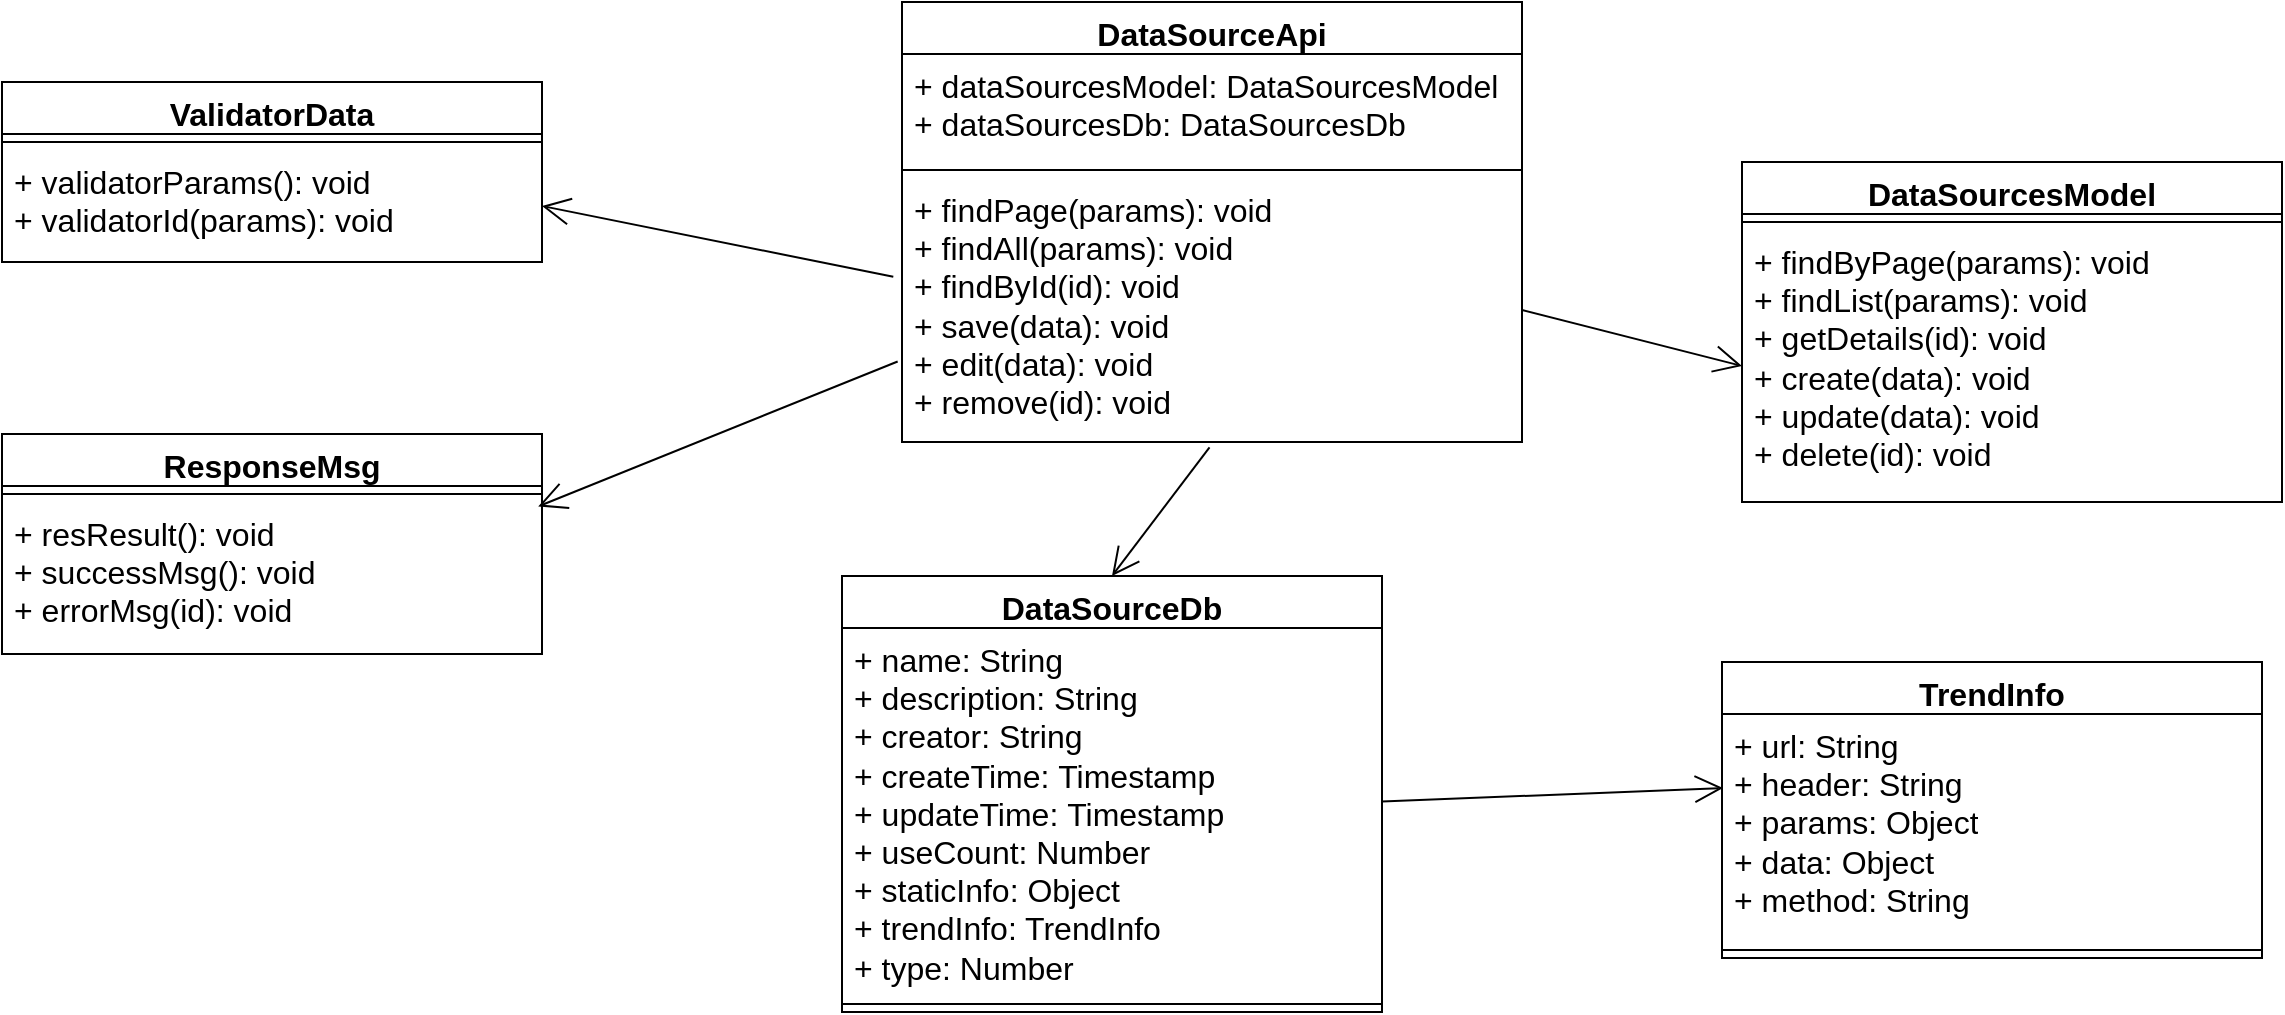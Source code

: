 <mxfile version="24.1.0" type="github">
  <diagram name="第 1 页" id="ms3WE_YEt4wqLsz2AELK">
    <mxGraphModel dx="2901" dy="1146" grid="1" gridSize="10" guides="1" tooltips="1" connect="1" arrows="1" fold="1" page="1" pageScale="1" pageWidth="827" pageHeight="1169" math="0" shadow="0">
      <root>
        <mxCell id="0" />
        <mxCell id="1" parent="0" />
        <mxCell id="xrT_k-glTnsK6_GA4ZIb-1" value="DataSourceApi" style="swimlane;fontStyle=1;align=center;verticalAlign=top;childLayout=stackLayout;horizontal=1;startSize=26;horizontalStack=0;resizeParent=1;resizeParentMax=0;resizeLast=0;collapsible=1;marginBottom=0;whiteSpace=wrap;html=1;fontSize=16;" parent="1" vertex="1">
          <mxGeometry x="280" y="150" width="310" height="220" as="geometry" />
        </mxCell>
        <mxCell id="xrT_k-glTnsK6_GA4ZIb-2" value="+ dataSourcesModel: DataSourcesModel&lt;br style=&quot;font-size: 16px;&quot;&gt;+ dataSourcesDb: DataSourcesDb" style="text;strokeColor=none;fillColor=none;align=left;verticalAlign=top;spacingLeft=4;spacingRight=4;overflow=hidden;rotatable=0;points=[[0,0.5],[1,0.5]];portConstraint=eastwest;whiteSpace=wrap;html=1;fontSize=16;" parent="xrT_k-glTnsK6_GA4ZIb-1" vertex="1">
          <mxGeometry y="26" width="310" height="54" as="geometry" />
        </mxCell>
        <mxCell id="xrT_k-glTnsK6_GA4ZIb-3" value="" style="line;strokeWidth=1;fillColor=none;align=left;verticalAlign=middle;spacingTop=-1;spacingLeft=3;spacingRight=3;rotatable=0;labelPosition=right;points=[];portConstraint=eastwest;strokeColor=inherit;fontSize=16;" parent="xrT_k-glTnsK6_GA4ZIb-1" vertex="1">
          <mxGeometry y="80" width="310" height="8" as="geometry" />
        </mxCell>
        <mxCell id="xrT_k-glTnsK6_GA4ZIb-4" value="+ findPage(params): void&lt;br style=&quot;font-size: 16px;&quot;&gt;+ findAll(params): void&lt;br style=&quot;font-size: 16px;&quot;&gt;+ findById(id): void&lt;br style=&quot;font-size: 16px;&quot;&gt;+ save(data): void&lt;br style=&quot;font-size: 16px;&quot;&gt;+ edit(data): void&lt;br style=&quot;font-size: 16px;&quot;&gt;+ remove(id): void" style="text;strokeColor=none;fillColor=none;align=left;verticalAlign=top;spacingLeft=4;spacingRight=4;overflow=hidden;rotatable=0;points=[[0,0.5],[1,0.5]];portConstraint=eastwest;whiteSpace=wrap;html=1;fontSize=16;" parent="xrT_k-glTnsK6_GA4ZIb-1" vertex="1">
          <mxGeometry y="88" width="310" height="132" as="geometry" />
        </mxCell>
        <mxCell id="xrT_k-glTnsK6_GA4ZIb-5" value="DataSourcesModel" style="swimlane;fontStyle=1;align=center;verticalAlign=top;childLayout=stackLayout;horizontal=1;startSize=26;horizontalStack=0;resizeParent=1;resizeParentMax=0;resizeLast=0;collapsible=1;marginBottom=0;whiteSpace=wrap;html=1;fontSize=16;" parent="1" vertex="1">
          <mxGeometry x="700" y="230" width="270" height="170" as="geometry" />
        </mxCell>
        <mxCell id="xrT_k-glTnsK6_GA4ZIb-6" value="" style="line;strokeWidth=1;fillColor=none;align=left;verticalAlign=middle;spacingTop=-1;spacingLeft=3;spacingRight=3;rotatable=0;labelPosition=right;points=[];portConstraint=eastwest;strokeColor=inherit;fontSize=16;" parent="xrT_k-glTnsK6_GA4ZIb-5" vertex="1">
          <mxGeometry y="26" width="270" height="8" as="geometry" />
        </mxCell>
        <mxCell id="xrT_k-glTnsK6_GA4ZIb-7" value="+ findByPage(params): void&lt;br style=&quot;font-size: 16px;&quot;&gt;+ findList(params): void&lt;br style=&quot;font-size: 16px;&quot;&gt;+ getDetails(id): void&lt;br style=&quot;font-size: 16px;&quot;&gt;+ create(data): void&lt;br style=&quot;font-size: 16px;&quot;&gt;+ update(data): void&lt;br style=&quot;font-size: 16px;&quot;&gt;+ delete(id): void" style="text;strokeColor=none;fillColor=none;align=left;verticalAlign=top;spacingLeft=4;spacingRight=4;overflow=hidden;rotatable=0;points=[[0,0.5],[1,0.5]];portConstraint=eastwest;whiteSpace=wrap;html=1;fontSize=16;" parent="xrT_k-glTnsK6_GA4ZIb-5" vertex="1">
          <mxGeometry y="34" width="270" height="136" as="geometry" />
        </mxCell>
        <mxCell id="xrT_k-glTnsK6_GA4ZIb-8" value="DataSourceDb" style="swimlane;fontStyle=1;align=center;verticalAlign=top;childLayout=stackLayout;horizontal=1;startSize=26;horizontalStack=0;resizeParent=1;resizeParentMax=0;resizeLast=0;collapsible=1;marginBottom=0;whiteSpace=wrap;html=1;fontSize=16;" parent="1" vertex="1">
          <mxGeometry x="250" y="437" width="270" height="218" as="geometry" />
        </mxCell>
        <mxCell id="xrT_k-glTnsK6_GA4ZIb-9" value="+ name: String&lt;br style=&quot;font-size: 16px;&quot;&gt;+&amp;nbsp;description: String&lt;br style=&quot;font-size: 16px;&quot;&gt;+ creator: String&lt;br style=&quot;font-size: 16px;&quot;&gt;+&amp;nbsp;createTime:&amp;nbsp;Timestamp&lt;br style=&quot;font-size: 16px;&quot;&gt;+ updateTime:&amp;nbsp;Timestamp&lt;br style=&quot;font-size: 16px;&quot;&gt;+ useCount: Number&lt;br style=&quot;font-size: 16px;&quot;&gt;+ staticInfo: Object&lt;br style=&quot;font-size: 16px;&quot;&gt;+&amp;nbsp;trendInfo: TrendInfo&lt;br style=&quot;font-size: 16px;&quot;&gt;+ type:&amp;nbsp;Number" style="text;strokeColor=none;fillColor=none;align=left;verticalAlign=top;spacingLeft=4;spacingRight=4;overflow=hidden;rotatable=0;points=[[0,0.5],[1,0.5]];portConstraint=eastwest;whiteSpace=wrap;html=1;fontSize=16;" parent="xrT_k-glTnsK6_GA4ZIb-8" vertex="1">
          <mxGeometry y="26" width="270" height="184" as="geometry" />
        </mxCell>
        <mxCell id="xrT_k-glTnsK6_GA4ZIb-10" value="" style="line;strokeWidth=1;fillColor=none;align=left;verticalAlign=middle;spacingTop=-1;spacingLeft=3;spacingRight=3;rotatable=0;labelPosition=right;points=[];portConstraint=eastwest;strokeColor=inherit;fontSize=16;" parent="xrT_k-glTnsK6_GA4ZIb-8" vertex="1">
          <mxGeometry y="210" width="270" height="8" as="geometry" />
        </mxCell>
        <mxCell id="xrT_k-glTnsK6_GA4ZIb-11" value="" style="endArrow=open;endFill=1;endSize=12;html=1;rounded=0;exitX=1;exitY=0.5;exitDx=0;exitDy=0;entryX=0;entryY=0.5;entryDx=0;entryDy=0;fontSize=16;" parent="1" source="xrT_k-glTnsK6_GA4ZIb-4" target="xrT_k-glTnsK6_GA4ZIb-7" edge="1">
          <mxGeometry width="160" relative="1" as="geometry">
            <mxPoint x="490" y="320" as="sourcePoint" />
            <mxPoint x="650" y="320" as="targetPoint" />
          </mxGeometry>
        </mxCell>
        <mxCell id="xrT_k-glTnsK6_GA4ZIb-12" value="" style="endArrow=open;endFill=1;endSize=12;html=1;rounded=0;exitX=0.496;exitY=1.02;exitDx=0;exitDy=0;exitPerimeter=0;entryX=0.5;entryY=0;entryDx=0;entryDy=0;fontSize=16;" parent="1" source="xrT_k-glTnsK6_GA4ZIb-4" target="xrT_k-glTnsK6_GA4ZIb-8" edge="1">
          <mxGeometry width="160" relative="1" as="geometry">
            <mxPoint x="490" y="320" as="sourcePoint" />
            <mxPoint x="650" y="320" as="targetPoint" />
          </mxGeometry>
        </mxCell>
        <mxCell id="xrT_k-glTnsK6_GA4ZIb-13" value="TrendInfo" style="swimlane;fontStyle=1;align=center;verticalAlign=top;childLayout=stackLayout;horizontal=1;startSize=26;horizontalStack=0;resizeParent=1;resizeParentMax=0;resizeLast=0;collapsible=1;marginBottom=0;whiteSpace=wrap;html=1;fontSize=16;" parent="1" vertex="1">
          <mxGeometry x="690" y="480" width="270" height="148" as="geometry" />
        </mxCell>
        <mxCell id="xrT_k-glTnsK6_GA4ZIb-14" value="+ url: String&lt;br style=&quot;font-size: 16px;&quot;&gt;+ header: String&lt;br style=&quot;font-size: 16px;&quot;&gt;+ params: Object&lt;br style=&quot;font-size: 16px;&quot;&gt;+ data: Object&lt;br style=&quot;font-size: 16px;&quot;&gt;+&amp;nbsp;method: String" style="text;strokeColor=none;fillColor=none;align=left;verticalAlign=top;spacingLeft=4;spacingRight=4;overflow=hidden;rotatable=0;points=[[0,0.5],[1,0.5]];portConstraint=eastwest;whiteSpace=wrap;html=1;fontSize=16;" parent="xrT_k-glTnsK6_GA4ZIb-13" vertex="1">
          <mxGeometry y="26" width="270" height="114" as="geometry" />
        </mxCell>
        <mxCell id="xrT_k-glTnsK6_GA4ZIb-15" value="" style="line;strokeWidth=1;fillColor=none;align=left;verticalAlign=middle;spacingTop=-1;spacingLeft=3;spacingRight=3;rotatable=0;labelPosition=right;points=[];portConstraint=eastwest;strokeColor=inherit;fontSize=16;" parent="xrT_k-glTnsK6_GA4ZIb-13" vertex="1">
          <mxGeometry y="140" width="270" height="8" as="geometry" />
        </mxCell>
        <mxCell id="xrT_k-glTnsK6_GA4ZIb-16" value="" style="endArrow=open;endFill=1;endSize=12;html=1;rounded=0;entryX=0.002;entryY=0.325;entryDx=0;entryDy=0;entryPerimeter=0;fontSize=16;" parent="1" source="xrT_k-glTnsK6_GA4ZIb-9" target="xrT_k-glTnsK6_GA4ZIb-14" edge="1">
          <mxGeometry width="160" relative="1" as="geometry">
            <mxPoint x="424" y="332" as="sourcePoint" />
            <mxPoint x="395" y="447" as="targetPoint" />
          </mxGeometry>
        </mxCell>
        <mxCell id="xrT_k-glTnsK6_GA4ZIb-17" value="ResponseMsg" style="swimlane;fontStyle=1;align=center;verticalAlign=top;childLayout=stackLayout;horizontal=1;startSize=26;horizontalStack=0;resizeParent=1;resizeParentMax=0;resizeLast=0;collapsible=1;marginBottom=0;whiteSpace=wrap;html=1;fontSize=16;" parent="1" vertex="1">
          <mxGeometry x="-170" y="366" width="270" height="110" as="geometry" />
        </mxCell>
        <mxCell id="xrT_k-glTnsK6_GA4ZIb-18" value="" style="line;strokeWidth=1;fillColor=none;align=left;verticalAlign=middle;spacingTop=-1;spacingLeft=3;spacingRight=3;rotatable=0;labelPosition=right;points=[];portConstraint=eastwest;strokeColor=inherit;fontSize=16;" parent="xrT_k-glTnsK6_GA4ZIb-17" vertex="1">
          <mxGeometry y="26" width="270" height="8" as="geometry" />
        </mxCell>
        <mxCell id="xrT_k-glTnsK6_GA4ZIb-19" value="+ resResult(): void&lt;br style=&quot;font-size: 16px;&quot;&gt;+ successMsg(): void&lt;br style=&quot;font-size: 16px;&quot;&gt;+ errorMsg(id): void" style="text;strokeColor=none;fillColor=none;align=left;verticalAlign=top;spacingLeft=4;spacingRight=4;overflow=hidden;rotatable=0;points=[[0,0.5],[1,0.5]];portConstraint=eastwest;whiteSpace=wrap;html=1;fontSize=16;" parent="xrT_k-glTnsK6_GA4ZIb-17" vertex="1">
          <mxGeometry y="34" width="270" height="76" as="geometry" />
        </mxCell>
        <mxCell id="xrT_k-glTnsK6_GA4ZIb-20" value="ValidatorData" style="swimlane;fontStyle=1;align=center;verticalAlign=top;childLayout=stackLayout;horizontal=1;startSize=26;horizontalStack=0;resizeParent=1;resizeParentMax=0;resizeLast=0;collapsible=1;marginBottom=0;whiteSpace=wrap;html=1;fontSize=16;" parent="1" vertex="1">
          <mxGeometry x="-170" y="190" width="270" height="90" as="geometry" />
        </mxCell>
        <mxCell id="xrT_k-glTnsK6_GA4ZIb-21" value="" style="line;strokeWidth=1;fillColor=none;align=left;verticalAlign=middle;spacingTop=-1;spacingLeft=3;spacingRight=3;rotatable=0;labelPosition=right;points=[];portConstraint=eastwest;strokeColor=inherit;fontSize=16;" parent="xrT_k-glTnsK6_GA4ZIb-20" vertex="1">
          <mxGeometry y="26" width="270" height="8" as="geometry" />
        </mxCell>
        <mxCell id="xrT_k-glTnsK6_GA4ZIb-22" value="+ validatorParams(): void&lt;br style=&quot;font-size: 16px;&quot;&gt;+ validatorId(params): void&lt;br style=&quot;font-size: 16px;&quot;&gt;" style="text;strokeColor=none;fillColor=none;align=left;verticalAlign=top;spacingLeft=4;spacingRight=4;overflow=hidden;rotatable=0;points=[[0,0.5],[1,0.5]];portConstraint=eastwest;whiteSpace=wrap;html=1;fontSize=16;" parent="xrT_k-glTnsK6_GA4ZIb-20" vertex="1">
          <mxGeometry y="34" width="270" height="56" as="geometry" />
        </mxCell>
        <mxCell id="xrT_k-glTnsK6_GA4ZIb-23" value="" style="endArrow=open;endFill=1;endSize=12;html=1;rounded=0;entryX=1;entryY=0.5;entryDx=0;entryDy=0;exitX=-0.014;exitY=0.374;exitDx=0;exitDy=0;exitPerimeter=0;fontSize=16;" parent="1" source="xrT_k-glTnsK6_GA4ZIb-4" target="xrT_k-glTnsK6_GA4ZIb-22" edge="1">
          <mxGeometry width="160" relative="1" as="geometry">
            <mxPoint x="560" y="279" as="sourcePoint" />
            <mxPoint x="90" y="90" as="targetPoint" />
          </mxGeometry>
        </mxCell>
        <mxCell id="xrT_k-glTnsK6_GA4ZIb-24" value="" style="endArrow=open;endFill=1;endSize=12;html=1;rounded=0;entryX=0.993;entryY=0.029;entryDx=0;entryDy=0;entryPerimeter=0;exitX=-0.007;exitY=0.695;exitDx=0;exitDy=0;exitPerimeter=0;fontSize=16;" parent="1" source="xrT_k-glTnsK6_GA4ZIb-4" target="xrT_k-glTnsK6_GA4ZIb-19" edge="1">
          <mxGeometry width="160" relative="1" as="geometry">
            <mxPoint x="358" y="160" as="sourcePoint" />
            <mxPoint x="130" y="330" as="targetPoint" />
          </mxGeometry>
        </mxCell>
      </root>
    </mxGraphModel>
  </diagram>
</mxfile>
